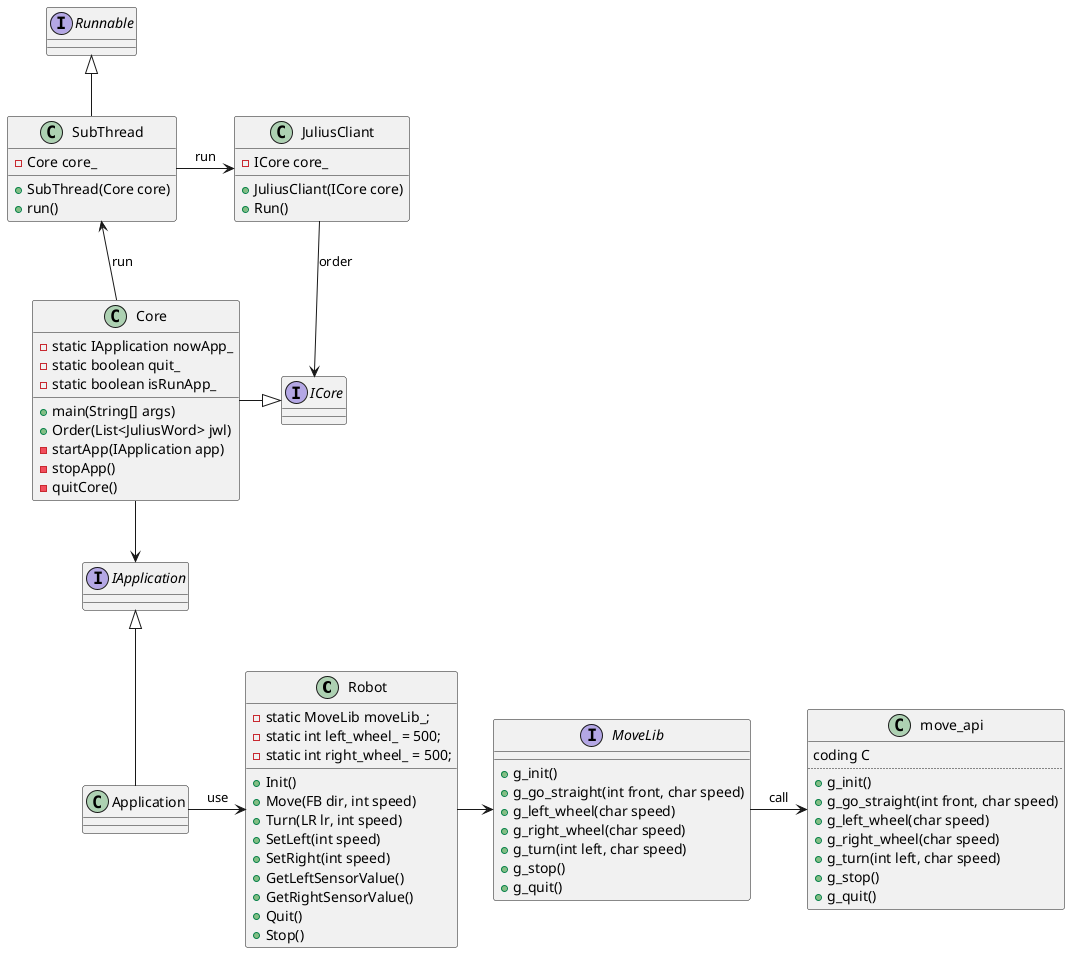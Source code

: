 @startuml{software.html}
class Robot{
    -static MoveLib moveLib_;
    -static int left_wheel_ = 500;
    -static int right_wheel_ = 500;

    + Init()
    + Move(FB dir, int speed)
    + Turn(LR lr, int speed)
    + SetLeft(int speed)
    + SetRight(int speed)
    + GetLeftSensorValue()
    + GetRightSensorValue()
    + Quit()
    + Stop()
}
interface MoveLib{
    + g_init()
    + g_go_straight(int front, char speed)
    + g_left_wheel(char speed)
    + g_right_wheel(char speed)
    + g_turn(int left, char speed)
    + g_stop()
    + g_quit()
}
interface ICore{

}
class Core{
    -static IApplication nowApp_
    -static boolean quit_
    -static boolean isRunApp_
    + main(String[] args)
    + Order(List<JuliusWord> jwl)
    - startApp(IApplication app)
    - stopApp()
    - quitCore()
}
interface IApplication{

}
class Application{

}
interface Runnable{

}
class SubThread{
    - Core core_
    +SubThread(Core core)
    +run()
}
class JuliusCliant{
    - ICore core_
    + JuliusCliant(ICore core)
    + Run()
}
class move_api{
    coding C
    ..
    + g_init()
    + g_go_straight(int front, char speed)
    + g_left_wheel(char speed)
    + g_right_wheel(char speed)
    + g_turn(int left, char speed)
    + g_stop()
    + g_quit()
}
Core -d-> IApplication
Application -u-|>IApplication
Application -> Robot :use
Robot -> MoveLib
MoveLib -> move_api :call
SubThread -u-|> Runnable
Core -u-> SubThread : run
SubThread -> JuliusCliant :run
JuliusCliant -d-> ICore :order
ICore <|-l-Core

@enduml

